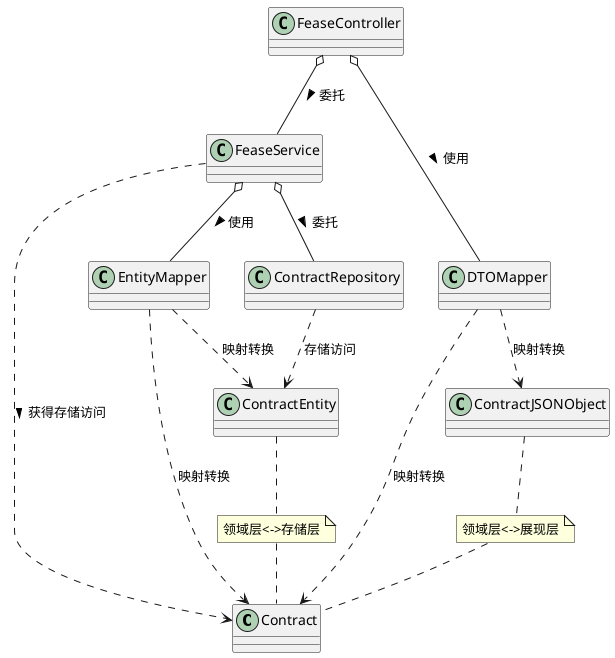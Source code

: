 @startuml

class Contract

class ContractEntity

class EntityMapper

class FeaseService

class ContractRepository

class ContractJSONObject

class DTOMapper

class FeaseController

note "领域层<->存储层" as N2
note "领域层<->展现层" as N3

N2 .. Contract
ContractEntity .. N2
EntityMapper ..> Contract : 映射转换
EntityMapper ..> ContractEntity : 映射转换

N3 .. Contract
ContractJSONObject .. N3

DTOMapper ..> ContractJSONObject : 映射转换

DTOMapper ..> Contract : 映射转换

FeaseService ..> Contract : 获得存储访问 >
FeaseService o-- EntityMapper : 使用 >
ContractRepository ..> ContractEntity : 存储访问
FeaseService o-- ContractRepository : 委托 >

FeaseController o-- FeaseService : 委托 >
FeaseController o-- DTOMapper : 使用 >


@end